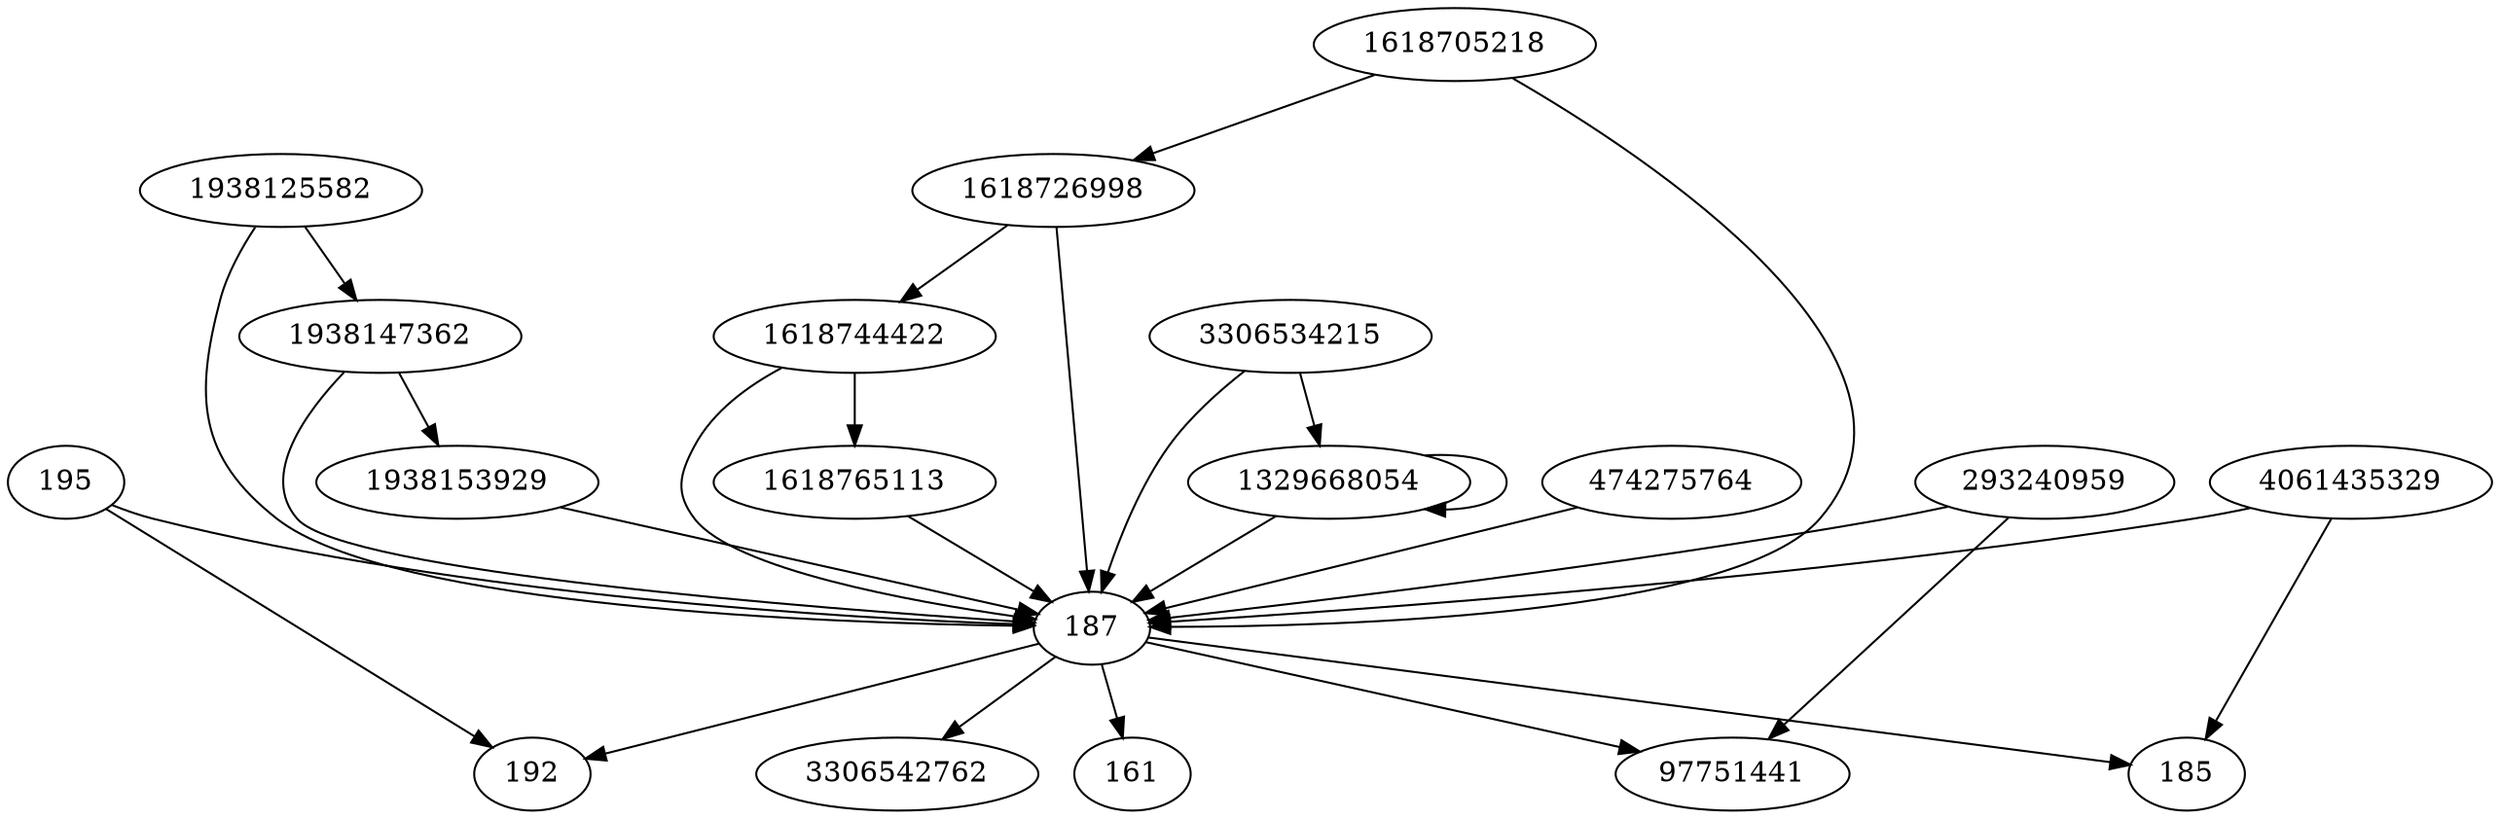 digraph  {
192;
4061435329;
1618705218;
195;
1938147362;
161;
1618744422;
3306534215;
1618765113;
1938153929;
3306542762;
1938125582;
97751441;
474275764;
1329668054;
1618726998;
185;
187;
293240959;
4061435329 -> 187;
4061435329 -> 185;
1618705218 -> 187;
1618705218 -> 1618726998;
195 -> 192;
195 -> 187;
1938147362 -> 187;
1938147362 -> 1938153929;
1618744422 -> 187;
1618744422 -> 1618765113;
3306534215 -> 187;
3306534215 -> 1329668054;
1618765113 -> 187;
1938153929 -> 187;
1938125582 -> 187;
1938125582 -> 1938147362;
474275764 -> 187;
1329668054 -> 187;
1329668054 -> 1329668054;
1618726998 -> 187;
1618726998 -> 1618744422;
187 -> 3306542762;
187 -> 97751441;
187 -> 185;
187 -> 192;
187 -> 161;
293240959 -> 97751441;
293240959 -> 187;
}
